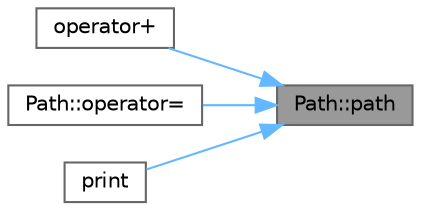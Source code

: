 digraph "Path::path"
{
 // LATEX_PDF_SIZE
  bgcolor="transparent";
  edge [fontname=Helvetica,fontsize=10,labelfontname=Helvetica,labelfontsize=10];
  node [fontname=Helvetica,fontsize=10,shape=box,height=0.2,width=0.4];
  rankdir="RL";
  Node1 [id="Node000001",label="Path::path",height=0.2,width=0.4,color="gray40", fillcolor="grey60", style="filled", fontcolor="black",tooltip=" "];
  Node1 -> Node2 [id="edge1_Node000001_Node000002",dir="back",color="steelblue1",style="solid",tooltip=" "];
  Node2 [id="Node000002",label="operator+",height=0.2,width=0.4,color="grey40", fillcolor="white", style="filled",URL="$files__functions_8hpp.html#a7299ae8b3e06725da32d71775a29629c",tooltip=" "];
  Node1 -> Node3 [id="edge2_Node000001_Node000003",dir="back",color="steelblue1",style="solid",tooltip=" "];
  Node3 [id="Node000003",label="Path::operator=",height=0.2,width=0.4,color="grey40", fillcolor="white", style="filled",URL="$class_path.html#af03c9e3a74f00fe49bcd204013e45c07",tooltip=" "];
  Node1 -> Node4 [id="edge3_Node000001_Node000004",dir="back",color="steelblue1",style="solid",tooltip=" "];
  Node4 [id="Node000004",label="print",height=0.2,width=0.4,color="grey40", fillcolor="white", style="filled",URL="$files__functions_8hpp.html#a0bd25d828423fbcdd2f5ef9e84b288c7",tooltip=" "];
}
